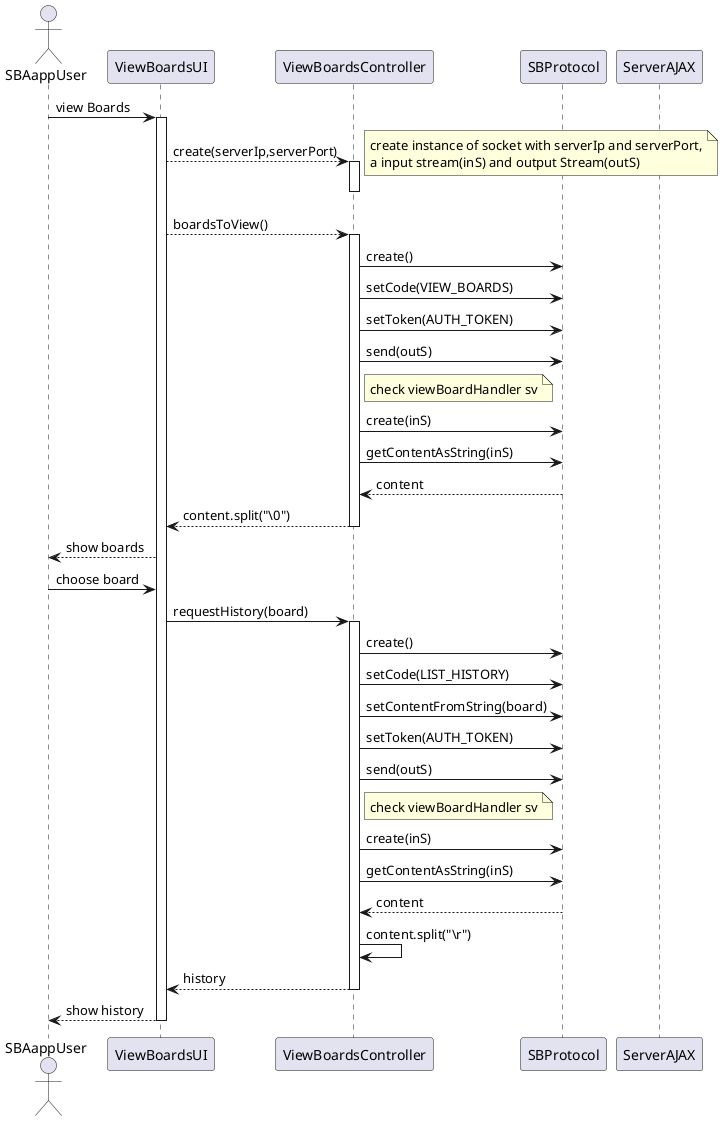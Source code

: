 @startuml
actor SBAappUser as user
participant ViewBoardsUI as ui
participant ViewBoardsController as ctrl
participant SBProtocol as protocol
participant ServerAJAX as svAJAX


user -> ui : view Boards
activate ui
    ui --> ctrl : create(serverIp,serverPort)
        note right : create instance of socket with serverIp and serverPort,\na input stream(inS) and output Stream(outS)

    activate ctrl
    deactivate ctrl

    ui --> ctrl : boardsToView()
    activate ctrl
        ctrl -> protocol : create()
        ctrl -> protocol : setCode(VIEW_BOARDS)
        ctrl -> protocol : setToken(AUTH_TOKEN)
        ctrl -> protocol : send(outS)
        note right of ctrl :  check viewBoardHandler sv
        ctrl -> protocol : create(inS)
        ctrl -> protocol : getContentAsString(inS)
        ctrl <-- protocol : content
        ctrl --> ui : content.split("\0")

    deactivate ctrl
    ui --> user : show boards
    user -> ui : choose board
    ui -> ctrl : requestHistory(board)
    activate ctrl
            ctrl -> protocol : create()
            ctrl -> protocol : setCode(LIST_HISTORY)
            ctrl -> protocol : setContentFromString(board)
            ctrl -> protocol : setToken(AUTH_TOKEN)
            ctrl -> protocol : send(outS)
            note right of ctrl :  check viewBoardHandler sv
            ctrl -> protocol : create(inS)
            ctrl -> protocol : getContentAsString(inS)
            ctrl <-- protocol : content
            ctrl -> ctrl : content.split("\\r")

            ctrl --> ui : history
    deactivate ctrl
    ui --> user : show history
deactivate ui

@enduml


